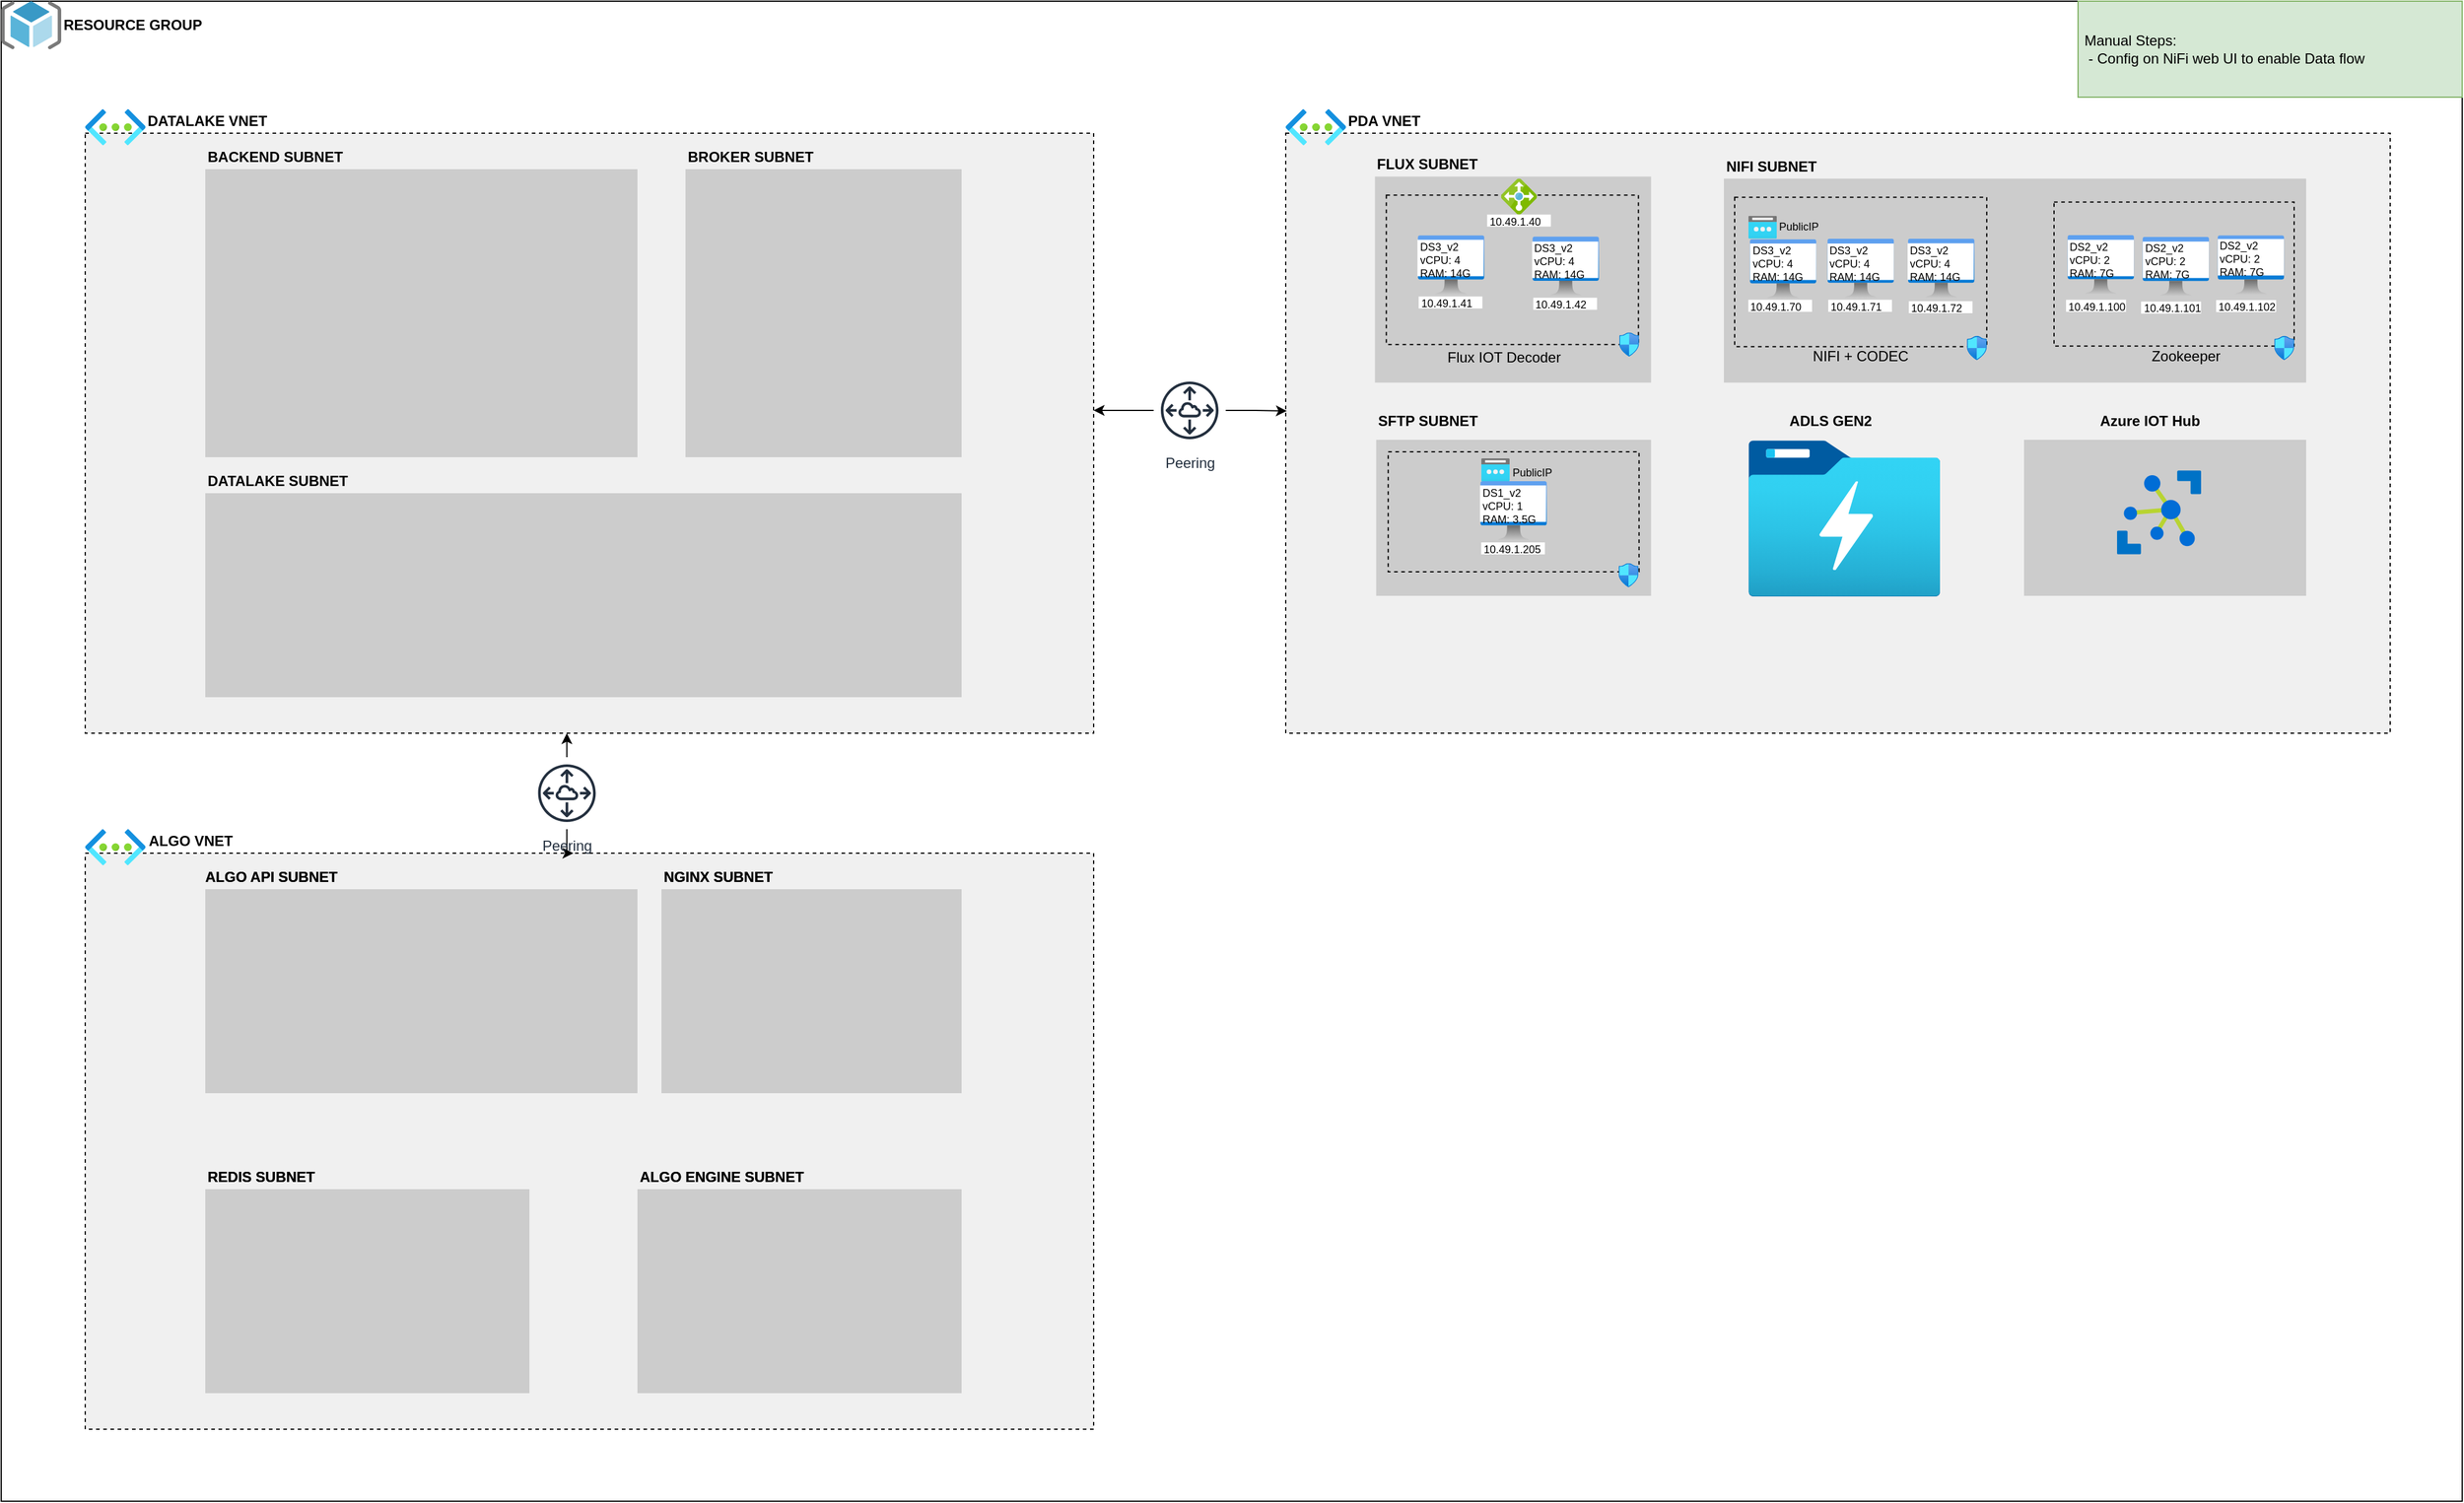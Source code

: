 <mxfile version="14.1.8" type="device"><diagram id="-XwydigJfeWYT86ld59W" name="Page-1"><mxGraphModel dx="3022" dy="1222" grid="1" gridSize="10" guides="1" tooltips="1" connect="1" arrows="1" fold="1" page="0" pageScale="1" pageWidth="850" pageHeight="1100" math="0" shadow="0"><root><mxCell id="0"/><mxCell id="1" parent="0"/><mxCell id="qlE-SgdbGnRQVRPb29I2-3" value="" style="rounded=0;whiteSpace=wrap;html=1;" parent="1" vertex="1"><mxGeometry x="-1320" y="-200" width="2050" height="1250" as="geometry"/></mxCell><mxCell id="7lwhPzg5kPYyMMM-2Xab-65" value="" style="rounded=0;whiteSpace=wrap;html=1;dashed=1;strokeColor=#000000;gradientColor=none;fillColor=#F0F0F0;" parent="1" vertex="1"><mxGeometry x="-250" y="-90" width="920" height="500" as="geometry"/></mxCell><mxCell id="7lwhPzg5kPYyMMM-2Xab-7" value="" style="rounded=0;whiteSpace=wrap;html=1;gradientColor=none;dashed=1;strokeColor=none;fillColor=#CCCCCC;" parent="1" vertex="1"><mxGeometry x="115" y="-52.18" width="485" height="170" as="geometry"/></mxCell><mxCell id="7lwhPzg5kPYyMMM-2Xab-27" value="&lt;b&gt;NIFI SUBNET&lt;/b&gt;" style="text;html=1;strokeColor=none;fillColor=none;align=left;verticalAlign=middle;whiteSpace=wrap;rounded=0;dashed=1;" parent="1" vertex="1"><mxGeometry x="115" y="-72.18" width="160" height="20" as="geometry"/></mxCell><mxCell id="7lwhPzg5kPYyMMM-2Xab-31" value="Zookeeper" style="text;html=1;strokeColor=none;fillColor=none;align=center;verticalAlign=middle;whiteSpace=wrap;rounded=0;dashed=1;" parent="1" vertex="1"><mxGeometry x="420" y="85.64" width="160" height="20" as="geometry"/></mxCell><mxCell id="7lwhPzg5kPYyMMM-2Xab-50" value="" style="rounded=0;whiteSpace=wrap;html=1;gradientColor=none;dashed=1;fillColor=#CCCCCC;strokeColor=none;" parent="1" vertex="1"><mxGeometry x="-174.64" y="165.5" width="228.96" height="130" as="geometry"/></mxCell><mxCell id="7lwhPzg5kPYyMMM-2Xab-54" value="&lt;b&gt;SFTP SUBNET&lt;/b&gt;" style="text;html=1;strokeColor=none;fillColor=none;align=left;verticalAlign=middle;whiteSpace=wrap;rounded=0;dashed=1;" parent="1" vertex="1"><mxGeometry x="-174.64" y="140" width="160" height="20" as="geometry"/></mxCell><mxCell id="7lwhPzg5kPYyMMM-2Xab-56" value="&lt;b&gt;Azure IOT Hub&lt;/b&gt;" style="text;html=1;strokeColor=none;fillColor=none;align=center;verticalAlign=middle;whiteSpace=wrap;rounded=0;dashed=1;" parent="1" vertex="1"><mxGeometry x="390" y="140" width="160" height="20" as="geometry"/></mxCell><mxCell id="7lwhPzg5kPYyMMM-2Xab-58" value="" style="rounded=0;whiteSpace=wrap;html=1;dashed=1;gradientColor=none;fillColor=none;" parent="1" vertex="1"><mxGeometry x="123.95" y="-36.68" width="210" height="124.5" as="geometry"/></mxCell><mxCell id="7lwhPzg5kPYyMMM-2Xab-59" value="" style="rounded=0;whiteSpace=wrap;html=1;dashed=1;gradientColor=none;fillColor=none;" parent="1" vertex="1"><mxGeometry x="390" y="-32.68" width="200" height="120" as="geometry"/></mxCell><mxCell id="7lwhPzg5kPYyMMM-2Xab-60" value="" style="rounded=0;whiteSpace=wrap;html=1;dashed=1;gradientColor=none;fillColor=none;" parent="1" vertex="1"><mxGeometry x="-164.64" y="175.5" width="208.96" height="100" as="geometry"/></mxCell><mxCell id="7lwhPzg5kPYyMMM-2Xab-61" value="" style="rounded=0;whiteSpace=wrap;html=1;gradientColor=none;dashed=1;fillColor=#CCCCCC;strokeColor=none;" parent="1" vertex="1"><mxGeometry x="365" y="165.5" width="235" height="130" as="geometry"/></mxCell><mxCell id="7lwhPzg5kPYyMMM-2Xab-55" value="" style="aspect=fixed;html=1;points=[];align=center;image;fontSize=12;image=img/lib/mscae/Azure_IoT_Hub.svg;dashed=1;strokeColor=#3399FF;fillColor=#ffffff;gradientColor=none;" parent="1" vertex="1"><mxGeometry x="442.5" y="191" width="70" height="70" as="geometry"/></mxCell><mxCell id="7lwhPzg5kPYyMMM-2Xab-62" value="" style="aspect=fixed;html=1;points=[];align=center;image;fontSize=12;image=img/lib/azure2/storage/Data_Lake_Storage_Gen1.svg;dashed=1;strokeColor=#000000;fillColor=none;gradientColor=none;" parent="1" vertex="1"><mxGeometry x="135.36" y="166.09" width="160" height="130" as="geometry"/></mxCell><mxCell id="7lwhPzg5kPYyMMM-2Xab-63" value="&lt;b&gt;ADLS GEN2&lt;/b&gt;" style="text;html=1;strokeColor=none;fillColor=none;align=center;verticalAlign=middle;whiteSpace=wrap;rounded=0;dashed=1;" parent="1" vertex="1"><mxGeometry x="123.95" y="140" width="160" height="20" as="geometry"/></mxCell><mxCell id="7lwhPzg5kPYyMMM-2Xab-34" value="" style="aspect=fixed;html=1;points=[];align=center;image;fontSize=12;image=img/lib/azure2/compute/Virtual_Machine.svg;dashed=1;strokeColor=#3399FF;fillColor=#F0F0F0;gradientColor=none;" parent="1" vertex="1"><mxGeometry x="400" y="-5.18" width="57.91" height="51" as="geometry"/></mxCell><mxCell id="7lwhPzg5kPYyMMM-2Xab-36" value="&lt;font style=&quot;font-size: 9px&quot;&gt;10.49.1.100&lt;/font&gt;" style="text;html=1;strokeColor=none;align=left;verticalAlign=middle;whiteSpace=wrap;rounded=0;dashed=1;fillColor=#ffffff;" parent="1" vertex="1"><mxGeometry x="400" y="48.82" width="50" height="10" as="geometry"/></mxCell><mxCell id="7lwhPzg5kPYyMMM-2Xab-66" value="&lt;b&gt;PDA VNET&lt;/b&gt;" style="text;html=1;strokeColor=none;fillColor=none;align=left;verticalAlign=middle;whiteSpace=wrap;rounded=0;dashed=1;" parent="1" vertex="1"><mxGeometry x="-199.75" y="-110" width="80" height="20" as="geometry"/></mxCell><mxCell id="7lwhPzg5kPYyMMM-2Xab-80" value="" style="aspect=fixed;html=1;points=[];align=center;image;fontSize=12;image=img/lib/azure2/compute/Virtual_Machine.svg;dashed=1;strokeColor=#3399FF;fillColor=#F0F0F0;gradientColor=none;" parent="1" vertex="1"><mxGeometry x="462.5" y="-3.68" width="57.91" height="51" as="geometry"/></mxCell><mxCell id="7lwhPzg5kPYyMMM-2Xab-84" value="&lt;font style=&quot;font-size: 9px&quot;&gt;10.49.1.101&lt;/font&gt;" style="text;html=1;strokeColor=none;align=left;verticalAlign=middle;whiteSpace=wrap;rounded=0;dashed=1;fillColor=#ffffff;" parent="1" vertex="1"><mxGeometry x="462.5" y="50.32" width="50" height="10" as="geometry"/></mxCell><mxCell id="7lwhPzg5kPYyMMM-2Xab-85" value="&lt;font style=&quot;font-size: 9px&quot;&gt;10.49.1.102&lt;/font&gt;" style="text;html=1;strokeColor=none;align=left;verticalAlign=middle;whiteSpace=wrap;rounded=0;dashed=1;fillColor=#ffffff;" parent="1" vertex="1"><mxGeometry x="525.04" y="49.07" width="50" height="10" as="geometry"/></mxCell><mxCell id="7lwhPzg5kPYyMMM-2Xab-86" value="" style="aspect=fixed;html=1;points=[];align=center;image;fontSize=12;image=img/lib/azure2/compute/Virtual_Machine.svg;dashed=1;strokeColor=#3399FF;fillColor=#F0F0F0;gradientColor=none;" parent="1" vertex="1"><mxGeometry x="525.04" y="-4.93" width="57.91" height="51" as="geometry"/></mxCell><mxCell id="7lwhPzg5kPYyMMM-2Xab-91" value="" style="aspect=fixed;html=1;points=[];align=center;image;fontSize=12;image=img/lib/azure2/compute/Virtual_Machine.svg;dashed=1;strokeColor=#3399FF;fillColor=#F0F0F0;gradientColor=none;" parent="1" vertex="1"><mxGeometry x="135.36" y="-1.68" width="57.91" height="51" as="geometry"/></mxCell><mxCell id="7lwhPzg5kPYyMMM-2Xab-92" value="&lt;div style=&quot;text-align: justify&quot;&gt;&lt;span style=&quot;font-size: 9px&quot;&gt;DS3_v2&lt;/span&gt;&lt;/div&gt;&lt;font style=&quot;font-size: 9px&quot;&gt;&lt;div style=&quot;text-align: justify&quot;&gt;&lt;span&gt;vCPU: 4&lt;/span&gt;&lt;/div&gt;&lt;div style=&quot;text-align: justify&quot;&gt;&lt;span&gt;RAM: 14G&lt;/span&gt;&lt;/div&gt;&lt;/font&gt;" style="text;html=1;strokeColor=none;align=left;verticalAlign=middle;whiteSpace=wrap;rounded=0;dashed=1;fillColor=#ffffff;" parent="1" vertex="1"><mxGeometry x="136.79" y="1.95" width="55.05" height="30.37" as="geometry"/></mxCell><mxCell id="7lwhPzg5kPYyMMM-2Xab-93" value="&lt;font style=&quot;font-size: 9px&quot;&gt;10.49.1.70&lt;/font&gt;" style="text;html=1;strokeColor=none;align=left;verticalAlign=middle;whiteSpace=wrap;rounded=0;dashed=1;fillColor=#ffffff;" parent="1" vertex="1"><mxGeometry x="135.36" y="48.82" width="53.07" height="10" as="geometry"/></mxCell><mxCell id="7lwhPzg5kPYyMMM-2Xab-94" value="" style="aspect=fixed;html=1;points=[];align=center;image;fontSize=12;image=img/lib/azure2/compute/Virtual_Machine.svg;dashed=1;strokeColor=#3399FF;fillColor=#F0F0F0;gradientColor=none;" parent="1" vertex="1"><mxGeometry x="199.99" y="-2.18" width="57.91" height="51" as="geometry"/></mxCell><mxCell id="7lwhPzg5kPYyMMM-2Xab-96" value="&lt;font style=&quot;font-size: 9px&quot;&gt;10.49.1.71&lt;/font&gt;" style="text;html=1;strokeColor=none;align=left;verticalAlign=middle;whiteSpace=wrap;rounded=0;dashed=1;fillColor=#ffffff;" parent="1" vertex="1"><mxGeometry x="201.92" y="48.82" width="53.07" height="10" as="geometry"/></mxCell><mxCell id="7lwhPzg5kPYyMMM-2Xab-97" value="" style="aspect=fixed;html=1;points=[];align=center;image;fontSize=12;image=img/lib/azure2/compute/Virtual_Machine.svg;dashed=1;strokeColor=#3399FF;fillColor=#F0F0F0;gradientColor=none;" parent="1" vertex="1"><mxGeometry x="267.09" y="-2.18" width="57.91" height="51" as="geometry"/></mxCell><mxCell id="7lwhPzg5kPYyMMM-2Xab-99" value="&lt;font style=&quot;font-size: 9px&quot;&gt;10.49.1.72&lt;/font&gt;" style="text;html=1;strokeColor=none;align=left;verticalAlign=middle;whiteSpace=wrap;rounded=0;dashed=1;fillColor=#ffffff;" parent="1" vertex="1"><mxGeometry x="269.02" y="50" width="53.07" height="10" as="geometry"/></mxCell><mxCell id="7lwhPzg5kPYyMMM-2Xab-100" value="" style="aspect=fixed;html=1;points=[];align=center;image;fontSize=12;image=img/lib/azure2/compute/Virtual_Machine.svg;dashed=1;strokeColor=#3399FF;fillColor=#F0F0F0;gradientColor=none;" parent="1" vertex="1"><mxGeometry x="-89.12" y="200" width="57.91" height="51" as="geometry"/></mxCell><mxCell id="7lwhPzg5kPYyMMM-2Xab-102" value="&lt;font style=&quot;font-size: 9px&quot;&gt;10.49.1.205&lt;/font&gt;" style="text;html=1;strokeColor=none;align=left;verticalAlign=middle;whiteSpace=wrap;rounded=0;dashed=1;fillColor=#ffffff;" parent="1" vertex="1"><mxGeometry x="-87.19" y="251" width="53.07" height="10" as="geometry"/></mxCell><mxCell id="7lwhPzg5kPYyMMM-2Xab-103" value="" style="rounded=0;whiteSpace=wrap;html=1;gradientColor=none;dashed=1;strokeColor=none;fillColor=#CCCCCC;" parent="1" vertex="1"><mxGeometry x="-175.68" y="-53.86" width="230" height="171.68" as="geometry"/></mxCell><mxCell id="7lwhPzg5kPYyMMM-2Xab-104" value="&lt;b&gt;FLUX SUBNET&lt;/b&gt;" style="text;html=1;strokeColor=none;fillColor=none;align=left;verticalAlign=middle;whiteSpace=wrap;rounded=0;dashed=1;" parent="1" vertex="1"><mxGeometry x="-175.68" y="-73.86" width="160" height="20" as="geometry"/></mxCell><mxCell id="7lwhPzg5kPYyMMM-2Xab-105" value="" style="rounded=0;whiteSpace=wrap;html=1;dashed=1;gradientColor=none;fillColor=none;" parent="1" vertex="1"><mxGeometry x="-166.2" y="-38.36" width="210" height="124.5" as="geometry"/></mxCell><mxCell id="7lwhPzg5kPYyMMM-2Xab-106" value="" style="aspect=fixed;html=1;points=[];align=center;image;fontSize=12;image=img/lib/azure2/compute/Virtual_Machine.svg;dashed=1;strokeColor=#3399FF;fillColor=#F0F0F0;gradientColor=none;" parent="1" vertex="1"><mxGeometry x="-141.2" y="-4.93" width="57.91" height="51" as="geometry"/></mxCell><mxCell id="7lwhPzg5kPYyMMM-2Xab-108" value="&lt;font style=&quot;font-size: 9px&quot;&gt;10.49.1.41&lt;/font&gt;" style="text;html=1;strokeColor=none;align=left;verticalAlign=middle;whiteSpace=wrap;rounded=0;dashed=1;fillColor=#ffffff;" parent="1" vertex="1"><mxGeometry x="-139.27" y="46.07" width="53.07" height="10" as="geometry"/></mxCell><mxCell id="7lwhPzg5kPYyMMM-2Xab-113" value="" style="aspect=fixed;html=1;points=[];align=center;image;fontSize=12;image=img/lib/azure2/compute/Virtual_Machine.svg;dashed=1;strokeColor=#3399FF;fillColor=#F0F0F0;gradientColor=none;" parent="1" vertex="1"><mxGeometry x="-45.68" y="-3.86" width="57.91" height="51" as="geometry"/></mxCell><mxCell id="7lwhPzg5kPYyMMM-2Xab-115" value="&lt;font style=&quot;font-size: 9px&quot;&gt;10.49.1.42&lt;/font&gt;" style="text;html=1;strokeColor=none;align=left;verticalAlign=middle;whiteSpace=wrap;rounded=0;dashed=1;fillColor=#ffffff;" parent="1" vertex="1"><mxGeometry x="-43.75" y="47.14" width="53.07" height="10" as="geometry"/></mxCell><mxCell id="7lwhPzg5kPYyMMM-2Xab-116" value="" style="aspect=fixed;html=1;points=[];align=center;image;fontSize=12;image=img/lib/mscae/Load_Balancer_feature.svg;dashed=1;strokeColor=#000000;fillColor=#F0F0F0;gradientColor=none;" parent="1" vertex="1"><mxGeometry x="-70.68" y="-52.18" width="30" height="30" as="geometry"/></mxCell><mxCell id="7lwhPzg5kPYyMMM-2Xab-117" value="&lt;font style=&quot;font-size: 9px&quot;&gt;10.49.1.40&lt;/font&gt;" style="text;html=1;strokeColor=none;align=left;verticalAlign=middle;whiteSpace=wrap;rounded=0;dashed=1;fillColor=#ffffff;" parent="1" vertex="1"><mxGeometry x="-82.22" y="-22.18" width="53.07" height="10" as="geometry"/></mxCell><mxCell id="7lwhPzg5kPYyMMM-2Xab-118" value="" style="rounded=0;whiteSpace=wrap;html=1;dashed=1;strokeColor=#000000;gradientColor=none;fillColor=#F0F0F0;" parent="1" vertex="1"><mxGeometry x="-1250" y="-90" width="840" height="500" as="geometry"/></mxCell><mxCell id="7lwhPzg5kPYyMMM-2Xab-119" value="" style="aspect=fixed;html=1;points=[];align=center;image;fontSize=12;image=img/lib/azure2/networking/Virtual_Networks.svg;" parent="1" vertex="1"><mxGeometry x="-1250" y="-110" width="50.25" height="30" as="geometry"/></mxCell><mxCell id="7lwhPzg5kPYyMMM-2Xab-120" value="&lt;b&gt;DATALAKE VNET&lt;/b&gt;" style="text;html=1;strokeColor=none;fillColor=none;align=left;verticalAlign=middle;whiteSpace=wrap;rounded=0;dashed=1;" parent="1" vertex="1"><mxGeometry x="-1199.75" y="-110" width="110" height="20" as="geometry"/></mxCell><mxCell id="7lwhPzg5kPYyMMM-2Xab-121" value="" style="rounded=0;whiteSpace=wrap;html=1;gradientColor=none;dashed=1;strokeColor=none;fillColor=#CCCCCC;" parent="1" vertex="1"><mxGeometry x="-1150" y="-60" width="360" height="240" as="geometry"/></mxCell><mxCell id="7lwhPzg5kPYyMMM-2Xab-122" value="&lt;b&gt;BACKEND SUBNET&lt;/b&gt;" style="text;html=1;strokeColor=none;fillColor=none;align=left;verticalAlign=middle;whiteSpace=wrap;rounded=0;dashed=1;" parent="1" vertex="1"><mxGeometry x="-1150" y="-80" width="160" height="20" as="geometry"/></mxCell><mxCell id="7lwhPzg5kPYyMMM-2Xab-139" value="" style="rounded=0;whiteSpace=wrap;html=1;gradientColor=none;dashed=1;strokeColor=none;fillColor=#CCCCCC;" parent="1" vertex="1"><mxGeometry x="-1150" y="210" width="630" height="170" as="geometry"/></mxCell><mxCell id="7lwhPzg5kPYyMMM-2Xab-179" value="" style="rounded=0;whiteSpace=wrap;html=1;gradientColor=none;dashed=1;strokeColor=none;fillColor=#CCCCCC;" parent="1" vertex="1"><mxGeometry x="-750" y="-60" width="230" height="240" as="geometry"/></mxCell><mxCell id="7lwhPzg5kPYyMMM-2Xab-185" value="&lt;b&gt;BROKER SUBNET&lt;/b&gt;" style="text;html=1;strokeColor=none;fillColor=none;align=left;verticalAlign=middle;whiteSpace=wrap;rounded=0;dashed=1;" parent="1" vertex="1"><mxGeometry x="-750" y="-80" width="160" height="20" as="geometry"/></mxCell><mxCell id="7lwhPzg5kPYyMMM-2Xab-271" value="&lt;b&gt;DATALAKE SUBNET&lt;/b&gt;" style="text;html=1;strokeColor=none;fillColor=none;align=left;verticalAlign=middle;whiteSpace=wrap;rounded=0;dashed=1;" parent="1" vertex="1"><mxGeometry x="-1150" y="190" width="160" height="20" as="geometry"/></mxCell><mxCell id="7lwhPzg5kPYyMMM-2Xab-285" value="NIFI + CODEC" style="text;html=1;strokeColor=none;fillColor=none;align=center;verticalAlign=middle;whiteSpace=wrap;rounded=0;dashed=1;" parent="1" vertex="1"><mxGeometry x="148.95" y="85.64" width="160" height="20" as="geometry"/></mxCell><mxCell id="7lwhPzg5kPYyMMM-2Xab-286" value="Flux IOT Decoder" style="text;html=1;strokeColor=none;fillColor=none;align=center;verticalAlign=middle;whiteSpace=wrap;rounded=0;dashed=1;" parent="1" vertex="1"><mxGeometry x="-147.77" y="87.32" width="160" height="20" as="geometry"/></mxCell><mxCell id="7lwhPzg5kPYyMMM-2Xab-288" value="" style="rounded=0;whiteSpace=wrap;html=1;dashed=1;strokeColor=#000000;gradientColor=none;fillColor=#F0F0F0;" parent="1" vertex="1"><mxGeometry x="-1250" y="510" width="840" height="480" as="geometry"/></mxCell><mxCell id="7lwhPzg5kPYyMMM-2Xab-289" value="&lt;b&gt;ALGO VNET&lt;/b&gt;" style="text;html=1;strokeColor=none;fillColor=none;align=left;verticalAlign=middle;whiteSpace=wrap;rounded=0;dashed=1;" parent="1" vertex="1"><mxGeometry x="-1198.56" y="490" width="90" height="20" as="geometry"/></mxCell><mxCell id="7lwhPzg5kPYyMMM-2Xab-290" value="" style="rounded=0;whiteSpace=wrap;html=1;gradientColor=none;dashed=1;strokeColor=none;fillColor=#CCCCCC;" parent="1" vertex="1"><mxGeometry x="-1150" y="540" width="360" height="170" as="geometry"/></mxCell><mxCell id="7lwhPzg5kPYyMMM-2Xab-291" value="&lt;b&gt;ALGO API SUBNET&lt;/b&gt;" style="text;html=1;strokeColor=none;fillColor=none;align=left;verticalAlign=middle;whiteSpace=wrap;rounded=0;dashed=1;" parent="1" vertex="1"><mxGeometry x="-1152.14" y="520" width="154.28" height="20" as="geometry"/></mxCell><mxCell id="7lwhPzg5kPYyMMM-2Xab-299" value="" style="aspect=fixed;html=1;points=[];align=center;image;fontSize=12;image=img/lib/azure2/networking/Virtual_Networks.svg;" parent="1" vertex="1"><mxGeometry x="-1250" y="490" width="50.25" height="30" as="geometry"/></mxCell><mxCell id="7lwhPzg5kPYyMMM-2Xab-324" value="" style="rounded=0;whiteSpace=wrap;html=1;gradientColor=none;dashed=1;strokeColor=none;fillColor=#CCCCCC;" parent="1" vertex="1"><mxGeometry x="-770" y="540" width="250" height="170" as="geometry"/></mxCell><mxCell id="7lwhPzg5kPYyMMM-2Xab-330" value="&lt;b&gt;NGINX SUBNET&lt;/b&gt;" style="text;html=1;strokeColor=none;fillColor=none;align=left;verticalAlign=middle;whiteSpace=wrap;rounded=0;dashed=1;" parent="1" vertex="1"><mxGeometry x="-770" y="520" width="154.28" height="20" as="geometry"/></mxCell><mxCell id="7lwhPzg5kPYyMMM-2Xab-361" value="" style="rounded=0;whiteSpace=wrap;html=1;gradientColor=none;dashed=1;strokeColor=none;fillColor=#CCCCCC;" parent="1" vertex="1"><mxGeometry x="-1150" y="790" width="270" height="170" as="geometry"/></mxCell><mxCell id="7lwhPzg5kPYyMMM-2Xab-364" value="&lt;b&gt;REDIS SUBNET&lt;/b&gt;" style="text;html=1;strokeColor=none;fillColor=none;align=left;verticalAlign=middle;whiteSpace=wrap;rounded=0;dashed=1;" parent="1" vertex="1"><mxGeometry x="-1150" y="770" width="154.28" height="20" as="geometry"/></mxCell><mxCell id="7lwhPzg5kPYyMMM-2Xab-377" value="" style="rounded=0;whiteSpace=wrap;html=1;gradientColor=none;dashed=1;strokeColor=none;fillColor=#CCCCCC;" parent="1" vertex="1"><mxGeometry x="-790" y="790" width="270" height="170" as="geometry"/></mxCell><mxCell id="7lwhPzg5kPYyMMM-2Xab-380" value="&lt;b&gt;ALGO ENGINE SUBNET&lt;/b&gt;" style="text;html=1;strokeColor=none;fillColor=none;align=left;verticalAlign=middle;whiteSpace=wrap;rounded=0;dashed=1;" parent="1" vertex="1"><mxGeometry x="-790" y="770" width="154.28" height="20" as="geometry"/></mxCell><mxCell id="7lwhPzg5kPYyMMM-2Xab-391" style="edgeStyle=orthogonalEdgeStyle;rounded=0;orthogonalLoop=1;jettySize=auto;html=1;entryX=0.478;entryY=1;entryDx=0;entryDy=0;entryPerimeter=0;" parent="1" source="7lwhPzg5kPYyMMM-2Xab-390" target="7lwhPzg5kPYyMMM-2Xab-118" edge="1"><mxGeometry relative="1" as="geometry"/></mxCell><mxCell id="7lwhPzg5kPYyMMM-2Xab-394" style="edgeStyle=orthogonalEdgeStyle;rounded=0;orthogonalLoop=1;jettySize=auto;html=1;entryX=0.484;entryY=0;entryDx=0;entryDy=0;entryPerimeter=0;" parent="1" source="7lwhPzg5kPYyMMM-2Xab-390" target="7lwhPzg5kPYyMMM-2Xab-288" edge="1"><mxGeometry relative="1" as="geometry"/></mxCell><mxCell id="7lwhPzg5kPYyMMM-2Xab-390" value="Peering" style="outlineConnect=0;fontColor=#232F3E;gradientColor=none;strokeColor=#232F3E;fillColor=#ffffff;dashed=0;verticalLabelPosition=bottom;verticalAlign=top;align=center;html=1;fontSize=12;fontStyle=0;aspect=fixed;shape=mxgraph.aws4.resourceIcon;resIcon=mxgraph.aws4.peering;" parent="1" vertex="1"><mxGeometry x="-878.77" y="430" width="60" height="60" as="geometry"/></mxCell><mxCell id="7lwhPzg5kPYyMMM-2Xab-397" style="edgeStyle=orthogonalEdgeStyle;rounded=0;orthogonalLoop=1;jettySize=auto;html=1;entryX=1;entryY=0.462;entryDx=0;entryDy=0;entryPerimeter=0;" parent="1" source="7lwhPzg5kPYyMMM-2Xab-395" target="7lwhPzg5kPYyMMM-2Xab-118" edge="1"><mxGeometry relative="1" as="geometry"/></mxCell><mxCell id="7lwhPzg5kPYyMMM-2Xab-445" style="edgeStyle=orthogonalEdgeStyle;rounded=0;orthogonalLoop=1;jettySize=auto;html=1;entryX=0.001;entryY=0.463;entryDx=0;entryDy=0;entryPerimeter=0;" parent="1" source="7lwhPzg5kPYyMMM-2Xab-395" target="7lwhPzg5kPYyMMM-2Xab-65" edge="1"><mxGeometry relative="1" as="geometry"/></mxCell><mxCell id="7lwhPzg5kPYyMMM-2Xab-395" value="Peering" style="outlineConnect=0;fontColor=#232F3E;gradientColor=none;strokeColor=#232F3E;fillColor=#ffffff;dashed=0;verticalLabelPosition=bottom;verticalAlign=top;align=center;html=1;fontSize=12;fontStyle=0;aspect=fixed;shape=mxgraph.aws4.resourceIcon;resIcon=mxgraph.aws4.peering;" parent="1" vertex="1"><mxGeometry x="-360" y="111" width="60" height="60" as="geometry"/></mxCell><mxCell id="7lwhPzg5kPYyMMM-2Xab-419" value="" style="aspect=fixed;html=1;points=[];align=center;image;fontSize=12;image=img/lib/azure2/networking/Public_IP_Addresses.svg;dashed=1;strokeColor=#000000;fillColor=#F0F0F0;gradientColor=none;" parent="1" vertex="1"><mxGeometry x="135.36" y="-21.18" width="23.75" height="19" as="geometry"/></mxCell><mxCell id="7lwhPzg5kPYyMMM-2Xab-420" value="&lt;font style=&quot;font-size: 9px&quot;&gt;PublicIP&lt;/font&gt;" style="text;html=1;strokeColor=none;fillColor=none;align=left;verticalAlign=middle;whiteSpace=wrap;rounded=0;dashed=1;" parent="1" vertex="1"><mxGeometry x="159.11" y="-22.18" width="46.25" height="18.5" as="geometry"/></mxCell><mxCell id="7lwhPzg5kPYyMMM-2Xab-421" value="" style="aspect=fixed;html=1;points=[];align=center;image;fontSize=12;image=img/lib/azure2/networking/Public_IP_Addresses.svg;dashed=1;strokeColor=#000000;fillColor=#F0F0F0;gradientColor=none;" parent="1" vertex="1"><mxGeometry x="-87.19" y="181" width="23.75" height="19" as="geometry"/></mxCell><mxCell id="7lwhPzg5kPYyMMM-2Xab-422" value="&lt;font style=&quot;font-size: 9px&quot;&gt;PublicIP&lt;/font&gt;" style="text;html=1;strokeColor=none;fillColor=none;align=left;verticalAlign=middle;whiteSpace=wrap;rounded=0;dashed=1;" parent="1" vertex="1"><mxGeometry x="-63.44" y="183.09" width="46.25" height="18.5" as="geometry"/></mxCell><mxCell id="qlE-SgdbGnRQVRPb29I2-2" value="&amp;nbsp;Manual Steps: &lt;br&gt;&amp;nbsp; - Config on NiFi web UI to enable Data flow&amp;nbsp;" style="text;html=1;strokeColor=#82b366;fillColor=#d5e8d4;align=left;verticalAlign=middle;whiteSpace=wrap;rounded=0;" parent="1" vertex="1"><mxGeometry x="410" y="-200" width="320" height="80" as="geometry"/></mxCell><mxCell id="L7GVxtZk6w3-EVQCaHx6-2" value="&lt;div style=&quot;text-align: justify&quot;&gt;&lt;span style=&quot;font-size: 9px&quot;&gt;DS3_v2&lt;/span&gt;&lt;/div&gt;&lt;font style=&quot;font-size: 9px&quot;&gt;&lt;div style=&quot;text-align: justify&quot;&gt;&lt;span&gt;vCPU: 4&lt;/span&gt;&lt;/div&gt;&lt;div style=&quot;text-align: justify&quot;&gt;&lt;span&gt;RAM: 14G&lt;/span&gt;&lt;/div&gt;&lt;/font&gt;" style="text;html=1;strokeColor=none;align=left;verticalAlign=middle;whiteSpace=wrap;rounded=0;dashed=1;fillColor=#ffffff;" parent="1" vertex="1"><mxGeometry x="201.42" y="1.95" width="55.05" height="30.37" as="geometry"/></mxCell><mxCell id="L7GVxtZk6w3-EVQCaHx6-3" value="&lt;div style=&quot;text-align: justify&quot;&gt;&lt;span style=&quot;font-size: 9px&quot;&gt;DS3_v2&lt;/span&gt;&lt;/div&gt;&lt;font style=&quot;font-size: 9px&quot;&gt;&lt;div style=&quot;text-align: justify&quot;&gt;&lt;span&gt;vCPU: 4&lt;/span&gt;&lt;/div&gt;&lt;div style=&quot;text-align: justify&quot;&gt;&lt;span&gt;RAM: 14G&lt;/span&gt;&lt;/div&gt;&lt;/font&gt;" style="text;html=1;strokeColor=none;align=left;verticalAlign=middle;whiteSpace=wrap;rounded=0;dashed=1;fillColor=#ffffff;" parent="1" vertex="1"><mxGeometry x="268.03" y="1.77" width="55.05" height="30.37" as="geometry"/></mxCell><mxCell id="L7GVxtZk6w3-EVQCaHx6-4" value="&lt;div style=&quot;text-align: justify&quot;&gt;&lt;span style=&quot;font-size: 9px&quot;&gt;DS2_v2&lt;/span&gt;&lt;/div&gt;&lt;font style=&quot;font-size: 9px&quot;&gt;&lt;div style=&quot;text-align: justify&quot;&gt;&lt;span&gt;vCPU: 2&lt;/span&gt;&lt;/div&gt;&lt;div style=&quot;text-align: justify&quot;&gt;&lt;span&gt;RAM: 7G&lt;/span&gt;&lt;/div&gt;&lt;/font&gt;" style="text;html=1;strokeColor=none;align=left;verticalAlign=middle;whiteSpace=wrap;rounded=0;dashed=1;fillColor=#ffffff;" parent="1" vertex="1"><mxGeometry x="401.43" y="-1.18" width="55.05" height="30.37" as="geometry"/></mxCell><mxCell id="L7GVxtZk6w3-EVQCaHx6-5" value="&lt;div style=&quot;text-align: justify&quot;&gt;&lt;span style=&quot;font-size: 9px&quot;&gt;DS2_v2&lt;/span&gt;&lt;/div&gt;&lt;font style=&quot;font-size: 9px&quot;&gt;&lt;div style=&quot;text-align: justify&quot;&gt;&lt;span&gt;vCPU: 2&lt;/span&gt;&lt;/div&gt;&lt;div style=&quot;text-align: justify&quot;&gt;&lt;span&gt;RAM: 7G&lt;/span&gt;&lt;/div&gt;&lt;/font&gt;" style="text;html=1;strokeColor=none;align=left;verticalAlign=middle;whiteSpace=wrap;rounded=0;dashed=1;fillColor=#ffffff;" parent="1" vertex="1"><mxGeometry x="463.93" y="0.31" width="55.05" height="30.37" as="geometry"/></mxCell><mxCell id="L7GVxtZk6w3-EVQCaHx6-6" value="&lt;div style=&quot;text-align: justify&quot;&gt;&lt;span style=&quot;font-size: 9px&quot;&gt;DS2_v2&lt;/span&gt;&lt;/div&gt;&lt;font style=&quot;font-size: 9px&quot;&gt;&lt;div style=&quot;text-align: justify&quot;&gt;&lt;span&gt;vCPU: 2&lt;/span&gt;&lt;/div&gt;&lt;div style=&quot;text-align: justify&quot;&gt;&lt;span&gt;RAM: 7G&lt;/span&gt;&lt;/div&gt;&lt;/font&gt;" style="text;html=1;strokeColor=none;align=left;verticalAlign=middle;whiteSpace=wrap;rounded=0;dashed=1;fillColor=#ffffff;" parent="1" vertex="1"><mxGeometry x="526.47" y="-1.8" width="55.05" height="30.37" as="geometry"/></mxCell><mxCell id="L7GVxtZk6w3-EVQCaHx6-7" value="&lt;div style=&quot;text-align: justify&quot;&gt;&lt;span style=&quot;font-size: 9px&quot;&gt;DS1_v2&lt;/span&gt;&lt;/div&gt;&lt;font style=&quot;font-size: 9px&quot;&gt;&lt;div style=&quot;text-align: justify&quot;&gt;&lt;span&gt;vCPU: 1&lt;/span&gt;&lt;/div&gt;&lt;div style=&quot;text-align: justify&quot;&gt;&lt;span&gt;RAM: 3.5G&lt;/span&gt;&lt;/div&gt;&lt;/font&gt;" style="text;html=1;strokeColor=none;align=left;verticalAlign=middle;whiteSpace=wrap;rounded=0;dashed=1;fillColor=#ffffff;" parent="1" vertex="1"><mxGeometry x="-88.18" y="203.53" width="55.05" height="30.37" as="geometry"/></mxCell><mxCell id="L7GVxtZk6w3-EVQCaHx6-8" value="&lt;div style=&quot;text-align: justify&quot;&gt;&lt;span style=&quot;font-size: 9px&quot;&gt;DS3_v2&lt;/span&gt;&lt;/div&gt;&lt;font style=&quot;font-size: 9px&quot;&gt;&lt;div style=&quot;text-align: justify&quot;&gt;&lt;span&gt;vCPU: 4&lt;/span&gt;&lt;/div&gt;&lt;div style=&quot;text-align: justify&quot;&gt;&lt;span&gt;RAM: 14G&lt;/span&gt;&lt;/div&gt;&lt;/font&gt;" style="text;html=1;strokeColor=none;align=left;verticalAlign=middle;whiteSpace=wrap;rounded=0;dashed=1;fillColor=#ffffff;" parent="1" vertex="1"><mxGeometry x="-140.26" y="-1.18" width="55.05" height="30.37" as="geometry"/></mxCell><mxCell id="L7GVxtZk6w3-EVQCaHx6-9" value="&lt;div style=&quot;text-align: justify&quot;&gt;&lt;span style=&quot;font-size: 9px&quot;&gt;DS3_v2&lt;/span&gt;&lt;/div&gt;&lt;font style=&quot;font-size: 9px&quot;&gt;&lt;div style=&quot;text-align: justify&quot;&gt;&lt;span&gt;vCPU: 4&lt;/span&gt;&lt;/div&gt;&lt;div style=&quot;text-align: justify&quot;&gt;&lt;span&gt;RAM: 14G&lt;/span&gt;&lt;/div&gt;&lt;/font&gt;" style="text;html=1;strokeColor=none;align=left;verticalAlign=middle;whiteSpace=wrap;rounded=0;dashed=1;fillColor=#ffffff;" parent="1" vertex="1"><mxGeometry x="-44.74" y="0.31" width="55.05" height="30.37" as="geometry"/></mxCell><mxCell id="L7GVxtZk6w3-EVQCaHx6-55" value="" style="aspect=fixed;html=1;points=[];align=center;image;fontSize=12;image=img/lib/azure2/networking/Network_Security_Groups.svg;" parent="1" vertex="1"><mxGeometry x="27.85" y="76.07" width="16.47" height="20" as="geometry"/></mxCell><mxCell id="L7GVxtZk6w3-EVQCaHx6-56" value="" style="aspect=fixed;html=1;points=[];align=center;image;fontSize=12;image=img/lib/azure2/networking/Network_Security_Groups.svg;" parent="1" vertex="1"><mxGeometry x="317.48" y="79" width="16.47" height="20" as="geometry"/></mxCell><mxCell id="L7GVxtZk6w3-EVQCaHx6-57" value="" style="aspect=fixed;html=1;points=[];align=center;image;fontSize=12;image=img/lib/azure2/networking/Network_Security_Groups.svg;" parent="1" vertex="1"><mxGeometry x="573.53" y="79" width="16.47" height="20" as="geometry"/></mxCell><mxCell id="L7GVxtZk6w3-EVQCaHx6-58" value="" style="aspect=fixed;html=1;points=[];align=center;image;fontSize=12;image=img/lib/azure2/networking/Network_Security_Groups.svg;" parent="1" vertex="1"><mxGeometry x="27.33" y="268.32" width="16.47" height="20" as="geometry"/></mxCell><mxCell id="L7GVxtZk6w3-EVQCaHx6-59" value="" style="aspect=fixed;html=1;points=[];align=center;image;fontSize=12;image=img/lib/mscae/ResourceGroup.svg;" parent="1" vertex="1"><mxGeometry x="-1320" y="-200" width="50" height="40" as="geometry"/></mxCell><mxCell id="L7GVxtZk6w3-EVQCaHx6-60" value="" style="aspect=fixed;html=1;points=[];align=center;image;fontSize=12;image=img/lib/azure2/networking/Virtual_Networks.svg;" parent="1" vertex="1"><mxGeometry x="-250" y="-110" width="50.25" height="30" as="geometry"/></mxCell><mxCell id="fACZzmovQxoChEZ2MqAf-1" value="&lt;b&gt;RESOURCE GROUP&lt;/b&gt;" style="text;html=1;strokeColor=none;fillColor=none;align=left;verticalAlign=middle;whiteSpace=wrap;rounded=0;dashed=1;" parent="1" vertex="1"><mxGeometry x="-1270" y="-190" width="140" height="20" as="geometry"/></mxCell><mxCell id="ovK9TFtR3fYE_Jt5QJh1-1" value="" style="rounded=0;whiteSpace=wrap;html=1;gradientColor=none;dashed=1;strokeColor=none;fillColor=#CCCCCC;" parent="1" vertex="1"><mxGeometry x="-1150" y="540" width="360" height="170" as="geometry"/></mxCell><mxCell id="ovK9TFtR3fYE_Jt5QJh1-2" value="&lt;b&gt;ALGO API SUBNET&lt;/b&gt;" style="text;html=1;strokeColor=none;fillColor=none;align=left;verticalAlign=middle;whiteSpace=wrap;rounded=0;dashed=1;" parent="1" vertex="1"><mxGeometry x="-1152.14" y="520" width="154.28" height="20" as="geometry"/></mxCell><mxCell id="ovK9TFtR3fYE_Jt5QJh1-15" value="" style="rounded=0;whiteSpace=wrap;html=1;gradientColor=none;dashed=1;strokeColor=none;fillColor=#CCCCCC;" parent="1" vertex="1"><mxGeometry x="-770" y="540" width="250" height="170" as="geometry"/></mxCell><mxCell id="ovK9TFtR3fYE_Jt5QJh1-21" value="&lt;b&gt;NGINX SUBNET&lt;/b&gt;" style="text;html=1;strokeColor=none;fillColor=none;align=left;verticalAlign=middle;whiteSpace=wrap;rounded=0;dashed=1;" parent="1" vertex="1"><mxGeometry x="-770" y="520" width="154.28" height="20" as="geometry"/></mxCell><mxCell id="ovK9TFtR3fYE_Jt5QJh1-31" value="" style="rounded=0;whiteSpace=wrap;html=1;gradientColor=none;dashed=1;strokeColor=none;fillColor=#CCCCCC;" parent="1" vertex="1"><mxGeometry x="-1150" y="790" width="270" height="170" as="geometry"/></mxCell><mxCell id="ovK9TFtR3fYE_Jt5QJh1-34" value="&lt;b&gt;REDIS SUBNET&lt;/b&gt;" style="text;html=1;strokeColor=none;fillColor=none;align=left;verticalAlign=middle;whiteSpace=wrap;rounded=0;dashed=1;" parent="1" vertex="1"><mxGeometry x="-1150" y="770" width="154.28" height="20" as="geometry"/></mxCell><mxCell id="ovK9TFtR3fYE_Jt5QJh1-46" value="" style="rounded=0;whiteSpace=wrap;html=1;gradientColor=none;dashed=1;strokeColor=none;fillColor=#CCCCCC;" parent="1" vertex="1"><mxGeometry x="-790" y="790" width="270" height="170" as="geometry"/></mxCell><mxCell id="ovK9TFtR3fYE_Jt5QJh1-49" value="&lt;b&gt;ALGO ENGINE SUBNET&lt;/b&gt;" style="text;html=1;strokeColor=none;fillColor=none;align=left;verticalAlign=middle;whiteSpace=wrap;rounded=0;dashed=1;" parent="1" vertex="1"><mxGeometry x="-790" y="770" width="154.28" height="20" as="geometry"/></mxCell></root></mxGraphModel></diagram></mxfile>